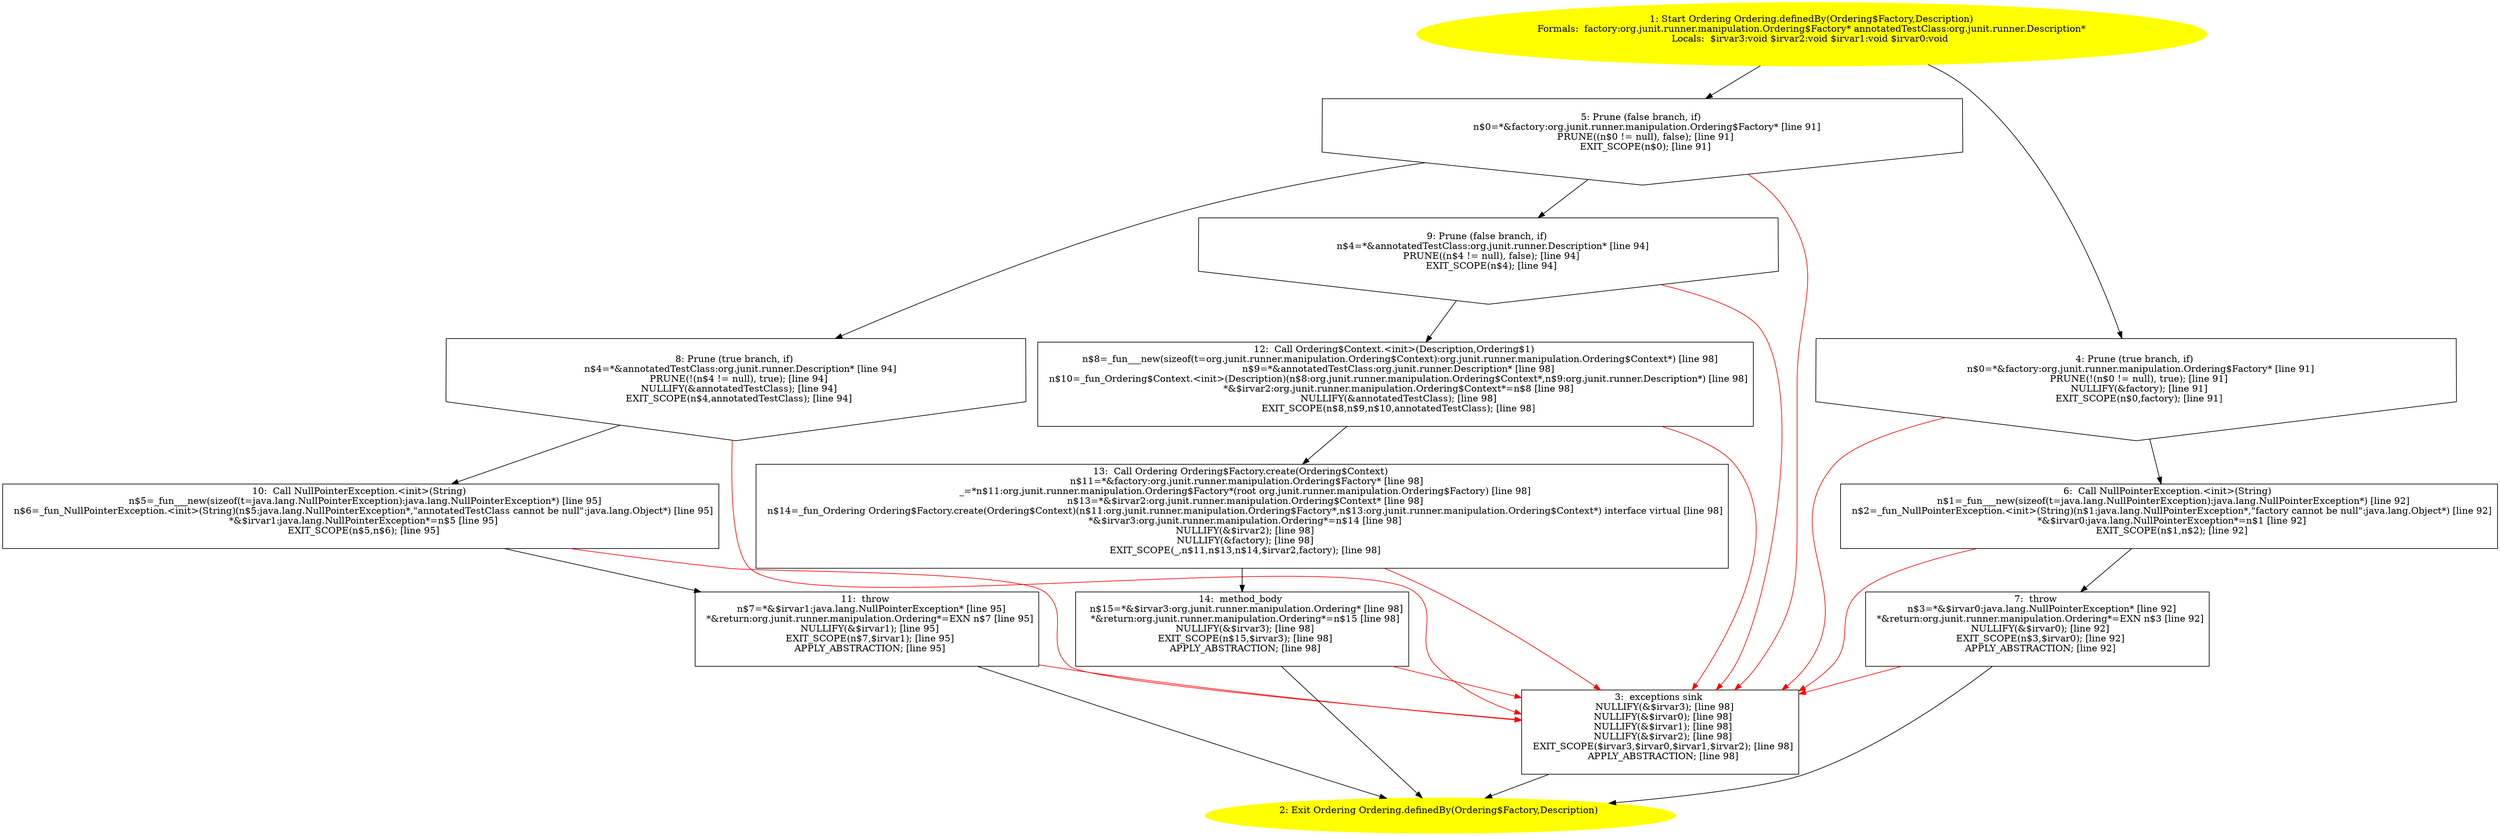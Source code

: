 /* @generated */
digraph cfg {
"org.junit.runner.manipulation.Ordering.definedBy(org.junit.runner.manipulation.Ordering$Factory,org..ebcbfb51cacdb79cf87e6e2a763af387_1" [label="1: Start Ordering Ordering.definedBy(Ordering$Factory,Description)\nFormals:  factory:org.junit.runner.manipulation.Ordering$Factory* annotatedTestClass:org.junit.runner.Description*\nLocals:  $irvar3:void $irvar2:void $irvar1:void $irvar0:void \n  " color=yellow style=filled]
	

	 "org.junit.runner.manipulation.Ordering.definedBy(org.junit.runner.manipulation.Ordering$Factory,org..ebcbfb51cacdb79cf87e6e2a763af387_1" -> "org.junit.runner.manipulation.Ordering.definedBy(org.junit.runner.manipulation.Ordering$Factory,org..ebcbfb51cacdb79cf87e6e2a763af387_4" ;
	 "org.junit.runner.manipulation.Ordering.definedBy(org.junit.runner.manipulation.Ordering$Factory,org..ebcbfb51cacdb79cf87e6e2a763af387_1" -> "org.junit.runner.manipulation.Ordering.definedBy(org.junit.runner.manipulation.Ordering$Factory,org..ebcbfb51cacdb79cf87e6e2a763af387_5" ;
"org.junit.runner.manipulation.Ordering.definedBy(org.junit.runner.manipulation.Ordering$Factory,org..ebcbfb51cacdb79cf87e6e2a763af387_2" [label="2: Exit Ordering Ordering.definedBy(Ordering$Factory,Description) \n  " color=yellow style=filled]
	

"org.junit.runner.manipulation.Ordering.definedBy(org.junit.runner.manipulation.Ordering$Factory,org..ebcbfb51cacdb79cf87e6e2a763af387_3" [label="3:  exceptions sink \n   NULLIFY(&$irvar3); [line 98]\n  NULLIFY(&$irvar0); [line 98]\n  NULLIFY(&$irvar1); [line 98]\n  NULLIFY(&$irvar2); [line 98]\n  EXIT_SCOPE($irvar3,$irvar0,$irvar1,$irvar2); [line 98]\n  APPLY_ABSTRACTION; [line 98]\n " shape="box"]
	

	 "org.junit.runner.manipulation.Ordering.definedBy(org.junit.runner.manipulation.Ordering$Factory,org..ebcbfb51cacdb79cf87e6e2a763af387_3" -> "org.junit.runner.manipulation.Ordering.definedBy(org.junit.runner.manipulation.Ordering$Factory,org..ebcbfb51cacdb79cf87e6e2a763af387_2" ;
"org.junit.runner.manipulation.Ordering.definedBy(org.junit.runner.manipulation.Ordering$Factory,org..ebcbfb51cacdb79cf87e6e2a763af387_4" [label="4: Prune (true branch, if) \n   n$0=*&factory:org.junit.runner.manipulation.Ordering$Factory* [line 91]\n  PRUNE(!(n$0 != null), true); [line 91]\n  NULLIFY(&factory); [line 91]\n  EXIT_SCOPE(n$0,factory); [line 91]\n " shape="invhouse"]
	

	 "org.junit.runner.manipulation.Ordering.definedBy(org.junit.runner.manipulation.Ordering$Factory,org..ebcbfb51cacdb79cf87e6e2a763af387_4" -> "org.junit.runner.manipulation.Ordering.definedBy(org.junit.runner.manipulation.Ordering$Factory,org..ebcbfb51cacdb79cf87e6e2a763af387_6" ;
	 "org.junit.runner.manipulation.Ordering.definedBy(org.junit.runner.manipulation.Ordering$Factory,org..ebcbfb51cacdb79cf87e6e2a763af387_4" -> "org.junit.runner.manipulation.Ordering.definedBy(org.junit.runner.manipulation.Ordering$Factory,org..ebcbfb51cacdb79cf87e6e2a763af387_3" [color="red" ];
"org.junit.runner.manipulation.Ordering.definedBy(org.junit.runner.manipulation.Ordering$Factory,org..ebcbfb51cacdb79cf87e6e2a763af387_5" [label="5: Prune (false branch, if) \n   n$0=*&factory:org.junit.runner.manipulation.Ordering$Factory* [line 91]\n  PRUNE((n$0 != null), false); [line 91]\n  EXIT_SCOPE(n$0); [line 91]\n " shape="invhouse"]
	

	 "org.junit.runner.manipulation.Ordering.definedBy(org.junit.runner.manipulation.Ordering$Factory,org..ebcbfb51cacdb79cf87e6e2a763af387_5" -> "org.junit.runner.manipulation.Ordering.definedBy(org.junit.runner.manipulation.Ordering$Factory,org..ebcbfb51cacdb79cf87e6e2a763af387_8" ;
	 "org.junit.runner.manipulation.Ordering.definedBy(org.junit.runner.manipulation.Ordering$Factory,org..ebcbfb51cacdb79cf87e6e2a763af387_5" -> "org.junit.runner.manipulation.Ordering.definedBy(org.junit.runner.manipulation.Ordering$Factory,org..ebcbfb51cacdb79cf87e6e2a763af387_9" ;
	 "org.junit.runner.manipulation.Ordering.definedBy(org.junit.runner.manipulation.Ordering$Factory,org..ebcbfb51cacdb79cf87e6e2a763af387_5" -> "org.junit.runner.manipulation.Ordering.definedBy(org.junit.runner.manipulation.Ordering$Factory,org..ebcbfb51cacdb79cf87e6e2a763af387_3" [color="red" ];
"org.junit.runner.manipulation.Ordering.definedBy(org.junit.runner.manipulation.Ordering$Factory,org..ebcbfb51cacdb79cf87e6e2a763af387_6" [label="6:  Call NullPointerException.<init>(String) \n   n$1=_fun___new(sizeof(t=java.lang.NullPointerException):java.lang.NullPointerException*) [line 92]\n  n$2=_fun_NullPointerException.<init>(String)(n$1:java.lang.NullPointerException*,\"factory cannot be null\":java.lang.Object*) [line 92]\n  *&$irvar0:java.lang.NullPointerException*=n$1 [line 92]\n  EXIT_SCOPE(n$1,n$2); [line 92]\n " shape="box"]
	

	 "org.junit.runner.manipulation.Ordering.definedBy(org.junit.runner.manipulation.Ordering$Factory,org..ebcbfb51cacdb79cf87e6e2a763af387_6" -> "org.junit.runner.manipulation.Ordering.definedBy(org.junit.runner.manipulation.Ordering$Factory,org..ebcbfb51cacdb79cf87e6e2a763af387_7" ;
	 "org.junit.runner.manipulation.Ordering.definedBy(org.junit.runner.manipulation.Ordering$Factory,org..ebcbfb51cacdb79cf87e6e2a763af387_6" -> "org.junit.runner.manipulation.Ordering.definedBy(org.junit.runner.manipulation.Ordering$Factory,org..ebcbfb51cacdb79cf87e6e2a763af387_3" [color="red" ];
"org.junit.runner.manipulation.Ordering.definedBy(org.junit.runner.manipulation.Ordering$Factory,org..ebcbfb51cacdb79cf87e6e2a763af387_7" [label="7:  throw \n   n$3=*&$irvar0:java.lang.NullPointerException* [line 92]\n  *&return:org.junit.runner.manipulation.Ordering*=EXN n$3 [line 92]\n  NULLIFY(&$irvar0); [line 92]\n  EXIT_SCOPE(n$3,$irvar0); [line 92]\n  APPLY_ABSTRACTION; [line 92]\n " shape="box"]
	

	 "org.junit.runner.manipulation.Ordering.definedBy(org.junit.runner.manipulation.Ordering$Factory,org..ebcbfb51cacdb79cf87e6e2a763af387_7" -> "org.junit.runner.manipulation.Ordering.definedBy(org.junit.runner.manipulation.Ordering$Factory,org..ebcbfb51cacdb79cf87e6e2a763af387_2" ;
	 "org.junit.runner.manipulation.Ordering.definedBy(org.junit.runner.manipulation.Ordering$Factory,org..ebcbfb51cacdb79cf87e6e2a763af387_7" -> "org.junit.runner.manipulation.Ordering.definedBy(org.junit.runner.manipulation.Ordering$Factory,org..ebcbfb51cacdb79cf87e6e2a763af387_3" [color="red" ];
"org.junit.runner.manipulation.Ordering.definedBy(org.junit.runner.manipulation.Ordering$Factory,org..ebcbfb51cacdb79cf87e6e2a763af387_8" [label="8: Prune (true branch, if) \n   n$4=*&annotatedTestClass:org.junit.runner.Description* [line 94]\n  PRUNE(!(n$4 != null), true); [line 94]\n  NULLIFY(&annotatedTestClass); [line 94]\n  EXIT_SCOPE(n$4,annotatedTestClass); [line 94]\n " shape="invhouse"]
	

	 "org.junit.runner.manipulation.Ordering.definedBy(org.junit.runner.manipulation.Ordering$Factory,org..ebcbfb51cacdb79cf87e6e2a763af387_8" -> "org.junit.runner.manipulation.Ordering.definedBy(org.junit.runner.manipulation.Ordering$Factory,org..ebcbfb51cacdb79cf87e6e2a763af387_10" ;
	 "org.junit.runner.manipulation.Ordering.definedBy(org.junit.runner.manipulation.Ordering$Factory,org..ebcbfb51cacdb79cf87e6e2a763af387_8" -> "org.junit.runner.manipulation.Ordering.definedBy(org.junit.runner.manipulation.Ordering$Factory,org..ebcbfb51cacdb79cf87e6e2a763af387_3" [color="red" ];
"org.junit.runner.manipulation.Ordering.definedBy(org.junit.runner.manipulation.Ordering$Factory,org..ebcbfb51cacdb79cf87e6e2a763af387_9" [label="9: Prune (false branch, if) \n   n$4=*&annotatedTestClass:org.junit.runner.Description* [line 94]\n  PRUNE((n$4 != null), false); [line 94]\n  EXIT_SCOPE(n$4); [line 94]\n " shape="invhouse"]
	

	 "org.junit.runner.manipulation.Ordering.definedBy(org.junit.runner.manipulation.Ordering$Factory,org..ebcbfb51cacdb79cf87e6e2a763af387_9" -> "org.junit.runner.manipulation.Ordering.definedBy(org.junit.runner.manipulation.Ordering$Factory,org..ebcbfb51cacdb79cf87e6e2a763af387_12" ;
	 "org.junit.runner.manipulation.Ordering.definedBy(org.junit.runner.manipulation.Ordering$Factory,org..ebcbfb51cacdb79cf87e6e2a763af387_9" -> "org.junit.runner.manipulation.Ordering.definedBy(org.junit.runner.manipulation.Ordering$Factory,org..ebcbfb51cacdb79cf87e6e2a763af387_3" [color="red" ];
"org.junit.runner.manipulation.Ordering.definedBy(org.junit.runner.manipulation.Ordering$Factory,org..ebcbfb51cacdb79cf87e6e2a763af387_10" [label="10:  Call NullPointerException.<init>(String) \n   n$5=_fun___new(sizeof(t=java.lang.NullPointerException):java.lang.NullPointerException*) [line 95]\n  n$6=_fun_NullPointerException.<init>(String)(n$5:java.lang.NullPointerException*,\"annotatedTestClass cannot be null\":java.lang.Object*) [line 95]\n  *&$irvar1:java.lang.NullPointerException*=n$5 [line 95]\n  EXIT_SCOPE(n$5,n$6); [line 95]\n " shape="box"]
	

	 "org.junit.runner.manipulation.Ordering.definedBy(org.junit.runner.manipulation.Ordering$Factory,org..ebcbfb51cacdb79cf87e6e2a763af387_10" -> "org.junit.runner.manipulation.Ordering.definedBy(org.junit.runner.manipulation.Ordering$Factory,org..ebcbfb51cacdb79cf87e6e2a763af387_11" ;
	 "org.junit.runner.manipulation.Ordering.definedBy(org.junit.runner.manipulation.Ordering$Factory,org..ebcbfb51cacdb79cf87e6e2a763af387_10" -> "org.junit.runner.manipulation.Ordering.definedBy(org.junit.runner.manipulation.Ordering$Factory,org..ebcbfb51cacdb79cf87e6e2a763af387_3" [color="red" ];
"org.junit.runner.manipulation.Ordering.definedBy(org.junit.runner.manipulation.Ordering$Factory,org..ebcbfb51cacdb79cf87e6e2a763af387_11" [label="11:  throw \n   n$7=*&$irvar1:java.lang.NullPointerException* [line 95]\n  *&return:org.junit.runner.manipulation.Ordering*=EXN n$7 [line 95]\n  NULLIFY(&$irvar1); [line 95]\n  EXIT_SCOPE(n$7,$irvar1); [line 95]\n  APPLY_ABSTRACTION; [line 95]\n " shape="box"]
	

	 "org.junit.runner.manipulation.Ordering.definedBy(org.junit.runner.manipulation.Ordering$Factory,org..ebcbfb51cacdb79cf87e6e2a763af387_11" -> "org.junit.runner.manipulation.Ordering.definedBy(org.junit.runner.manipulation.Ordering$Factory,org..ebcbfb51cacdb79cf87e6e2a763af387_2" ;
	 "org.junit.runner.manipulation.Ordering.definedBy(org.junit.runner.manipulation.Ordering$Factory,org..ebcbfb51cacdb79cf87e6e2a763af387_11" -> "org.junit.runner.manipulation.Ordering.definedBy(org.junit.runner.manipulation.Ordering$Factory,org..ebcbfb51cacdb79cf87e6e2a763af387_3" [color="red" ];
"org.junit.runner.manipulation.Ordering.definedBy(org.junit.runner.manipulation.Ordering$Factory,org..ebcbfb51cacdb79cf87e6e2a763af387_12" [label="12:  Call Ordering$Context.<init>(Description,Ordering$1) \n   n$8=_fun___new(sizeof(t=org.junit.runner.manipulation.Ordering$Context):org.junit.runner.manipulation.Ordering$Context*) [line 98]\n  n$9=*&annotatedTestClass:org.junit.runner.Description* [line 98]\n  n$10=_fun_Ordering$Context.<init>(Description)(n$8:org.junit.runner.manipulation.Ordering$Context*,n$9:org.junit.runner.Description*) [line 98]\n  *&$irvar2:org.junit.runner.manipulation.Ordering$Context*=n$8 [line 98]\n  NULLIFY(&annotatedTestClass); [line 98]\n  EXIT_SCOPE(n$8,n$9,n$10,annotatedTestClass); [line 98]\n " shape="box"]
	

	 "org.junit.runner.manipulation.Ordering.definedBy(org.junit.runner.manipulation.Ordering$Factory,org..ebcbfb51cacdb79cf87e6e2a763af387_12" -> "org.junit.runner.manipulation.Ordering.definedBy(org.junit.runner.manipulation.Ordering$Factory,org..ebcbfb51cacdb79cf87e6e2a763af387_13" ;
	 "org.junit.runner.manipulation.Ordering.definedBy(org.junit.runner.manipulation.Ordering$Factory,org..ebcbfb51cacdb79cf87e6e2a763af387_12" -> "org.junit.runner.manipulation.Ordering.definedBy(org.junit.runner.manipulation.Ordering$Factory,org..ebcbfb51cacdb79cf87e6e2a763af387_3" [color="red" ];
"org.junit.runner.manipulation.Ordering.definedBy(org.junit.runner.manipulation.Ordering$Factory,org..ebcbfb51cacdb79cf87e6e2a763af387_13" [label="13:  Call Ordering Ordering$Factory.create(Ordering$Context) \n   n$11=*&factory:org.junit.runner.manipulation.Ordering$Factory* [line 98]\n  _=*n$11:org.junit.runner.manipulation.Ordering$Factory*(root org.junit.runner.manipulation.Ordering$Factory) [line 98]\n  n$13=*&$irvar2:org.junit.runner.manipulation.Ordering$Context* [line 98]\n  n$14=_fun_Ordering Ordering$Factory.create(Ordering$Context)(n$11:org.junit.runner.manipulation.Ordering$Factory*,n$13:org.junit.runner.manipulation.Ordering$Context*) interface virtual [line 98]\n  *&$irvar3:org.junit.runner.manipulation.Ordering*=n$14 [line 98]\n  NULLIFY(&$irvar2); [line 98]\n  NULLIFY(&factory); [line 98]\n  EXIT_SCOPE(_,n$11,n$13,n$14,$irvar2,factory); [line 98]\n " shape="box"]
	

	 "org.junit.runner.manipulation.Ordering.definedBy(org.junit.runner.manipulation.Ordering$Factory,org..ebcbfb51cacdb79cf87e6e2a763af387_13" -> "org.junit.runner.manipulation.Ordering.definedBy(org.junit.runner.manipulation.Ordering$Factory,org..ebcbfb51cacdb79cf87e6e2a763af387_14" ;
	 "org.junit.runner.manipulation.Ordering.definedBy(org.junit.runner.manipulation.Ordering$Factory,org..ebcbfb51cacdb79cf87e6e2a763af387_13" -> "org.junit.runner.manipulation.Ordering.definedBy(org.junit.runner.manipulation.Ordering$Factory,org..ebcbfb51cacdb79cf87e6e2a763af387_3" [color="red" ];
"org.junit.runner.manipulation.Ordering.definedBy(org.junit.runner.manipulation.Ordering$Factory,org..ebcbfb51cacdb79cf87e6e2a763af387_14" [label="14:  method_body \n   n$15=*&$irvar3:org.junit.runner.manipulation.Ordering* [line 98]\n  *&return:org.junit.runner.manipulation.Ordering*=n$15 [line 98]\n  NULLIFY(&$irvar3); [line 98]\n  EXIT_SCOPE(n$15,$irvar3); [line 98]\n  APPLY_ABSTRACTION; [line 98]\n " shape="box"]
	

	 "org.junit.runner.manipulation.Ordering.definedBy(org.junit.runner.manipulation.Ordering$Factory,org..ebcbfb51cacdb79cf87e6e2a763af387_14" -> "org.junit.runner.manipulation.Ordering.definedBy(org.junit.runner.manipulation.Ordering$Factory,org..ebcbfb51cacdb79cf87e6e2a763af387_2" ;
	 "org.junit.runner.manipulation.Ordering.definedBy(org.junit.runner.manipulation.Ordering$Factory,org..ebcbfb51cacdb79cf87e6e2a763af387_14" -> "org.junit.runner.manipulation.Ordering.definedBy(org.junit.runner.manipulation.Ordering$Factory,org..ebcbfb51cacdb79cf87e6e2a763af387_3" [color="red" ];
}
